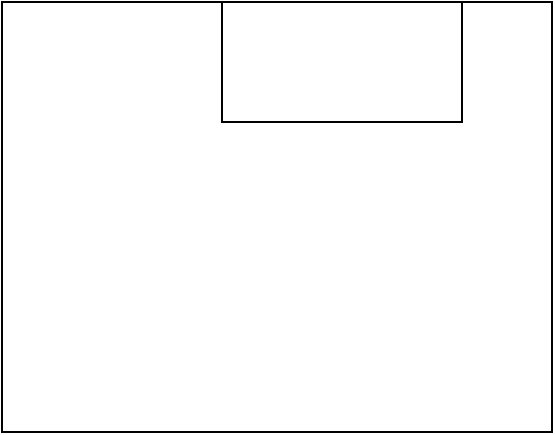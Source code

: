 <mxfile version="22.1.3" type="github">
  <diagram name="第 1 页" id="pFQgK-v07t4H-xWe-QvS">
    <mxGraphModel dx="713" dy="393" grid="1" gridSize="10" guides="1" tooltips="1" connect="1" arrows="1" fold="1" page="1" pageScale="1" pageWidth="827" pageHeight="1169" math="0" shadow="0">
      <root>
        <mxCell id="0" />
        <mxCell id="1" parent="0" />
        <mxCell id="2PgH6XLFgOTZlKDC_vwM-1" value="" style="rounded=0;whiteSpace=wrap;html=1;" vertex="1" parent="1">
          <mxGeometry x="210" y="310" width="275" height="215" as="geometry" />
        </mxCell>
        <mxCell id="2PgH6XLFgOTZlKDC_vwM-2" value="" style="rounded=0;whiteSpace=wrap;html=1;" vertex="1" parent="1">
          <mxGeometry x="320" y="310" width="120" height="60" as="geometry" />
        </mxCell>
      </root>
    </mxGraphModel>
  </diagram>
</mxfile>
